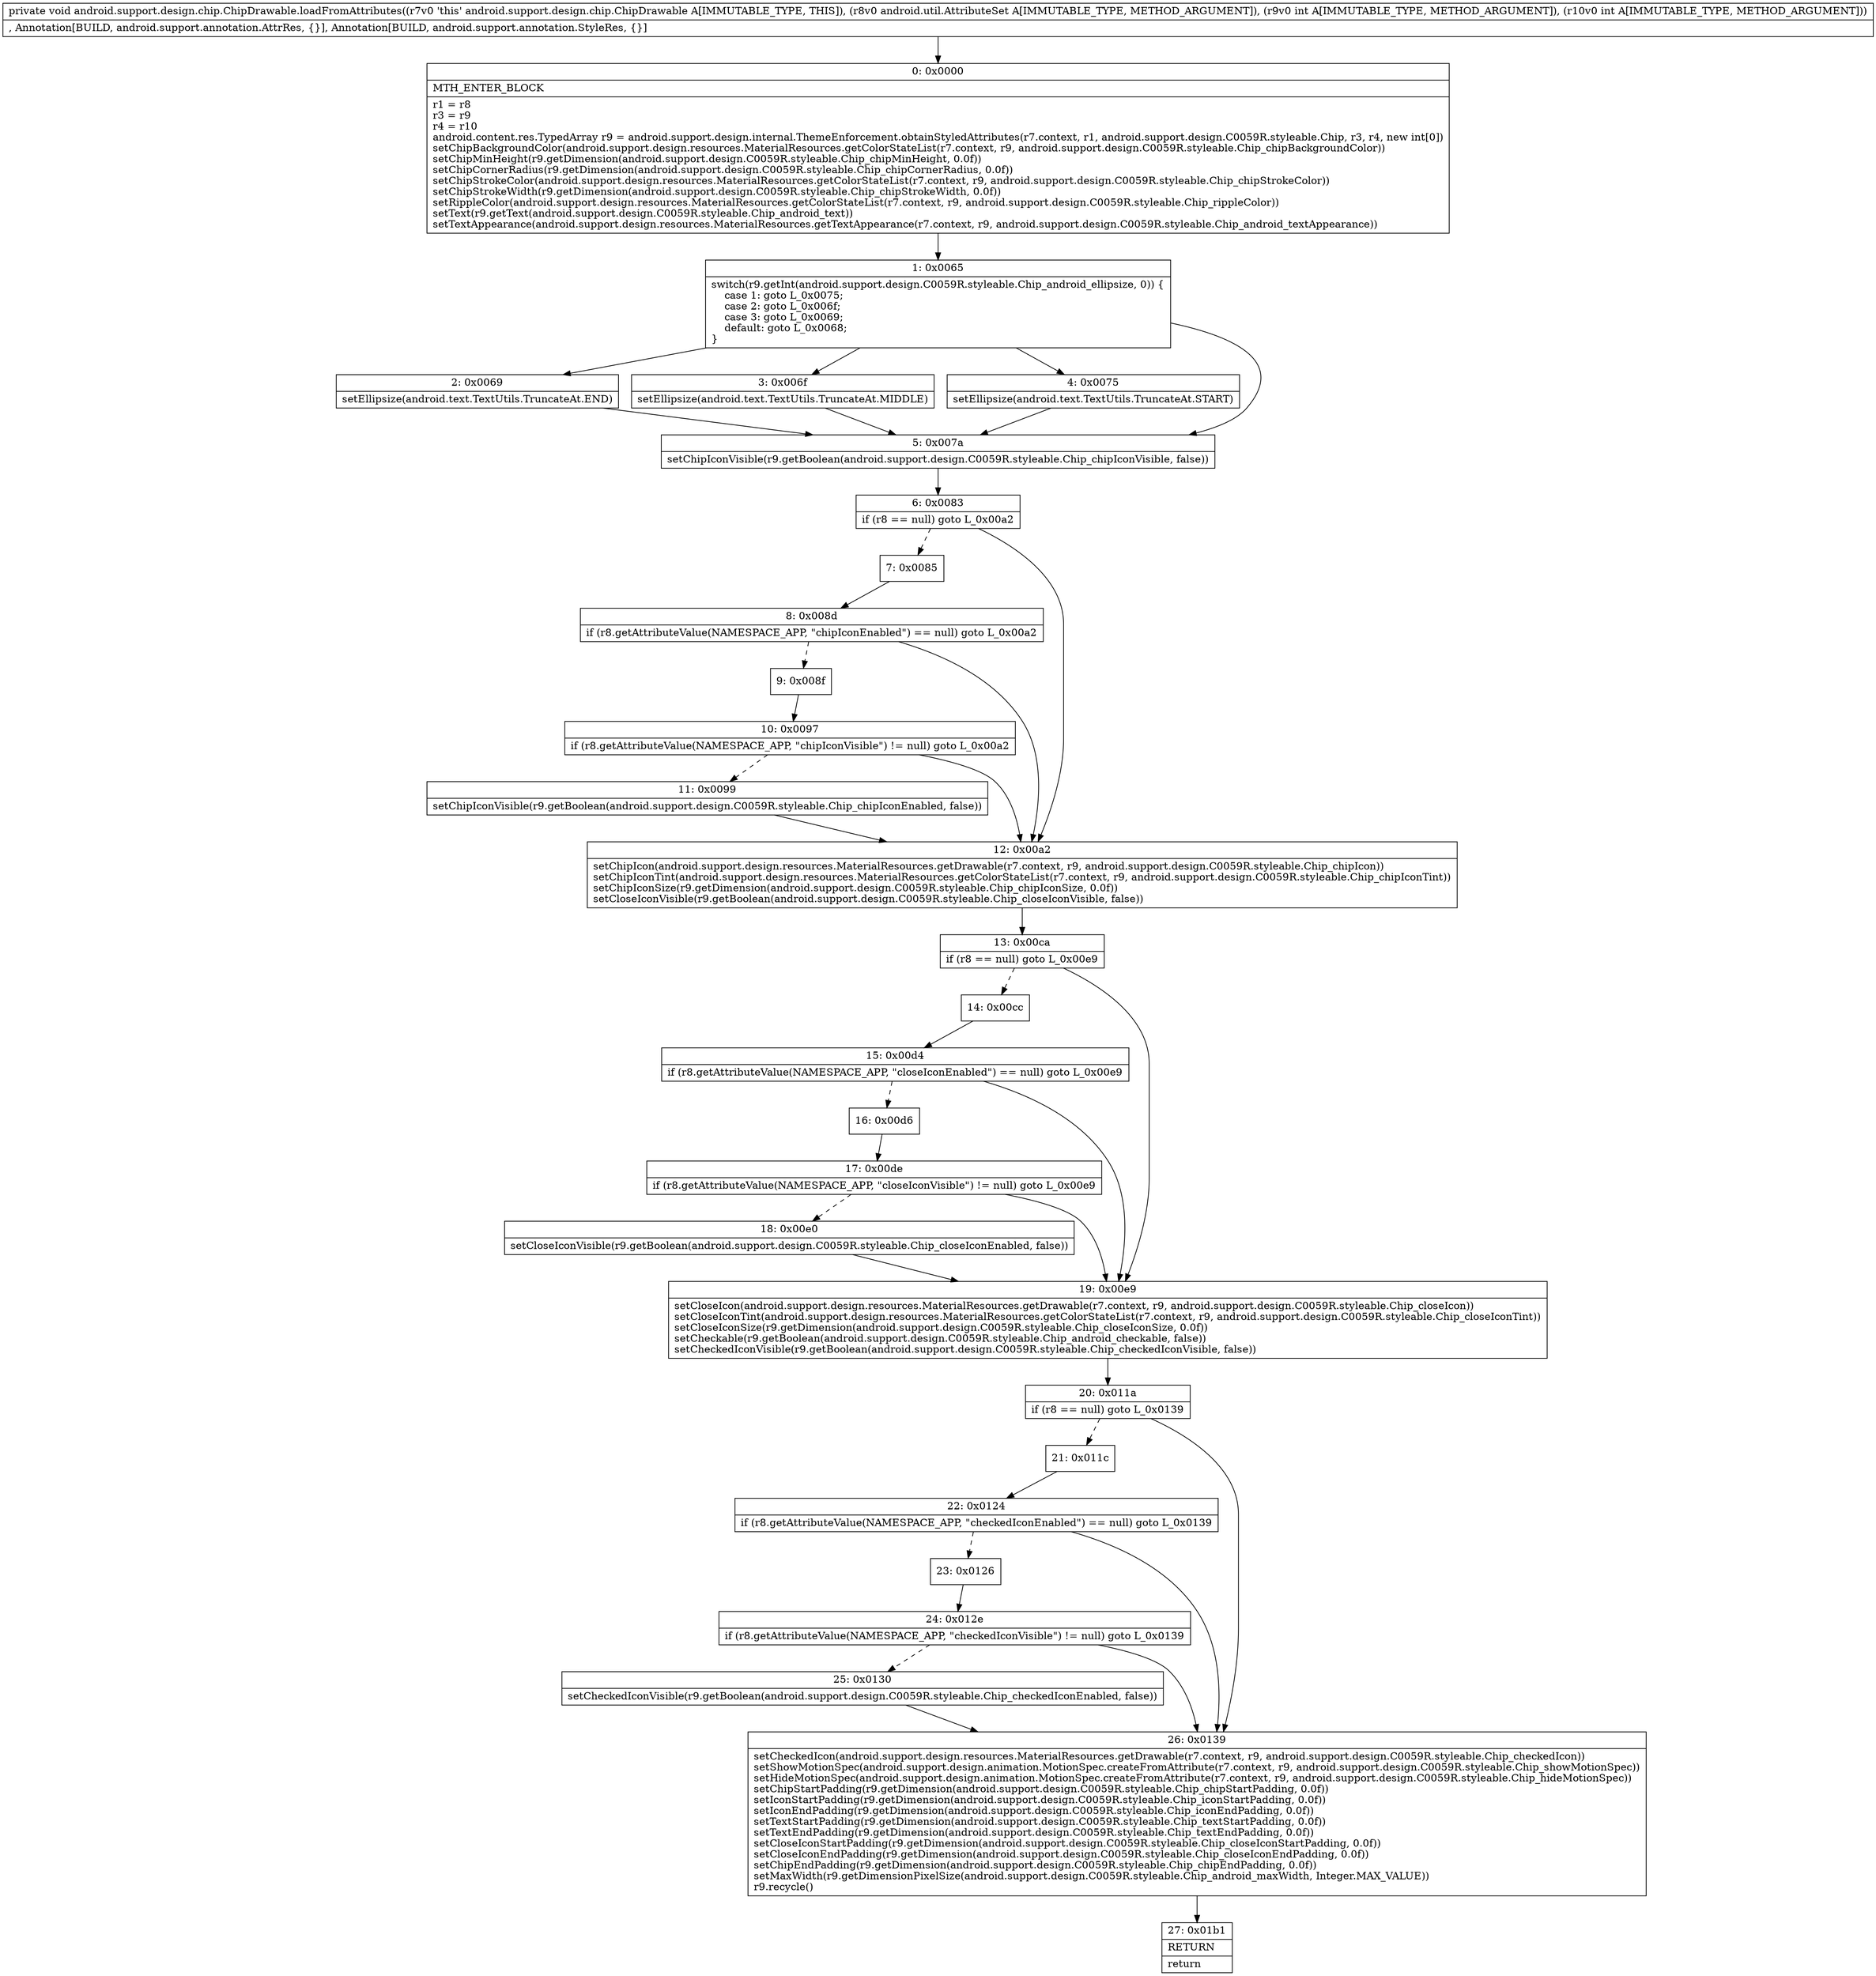 digraph "CFG forandroid.support.design.chip.ChipDrawable.loadFromAttributes(Landroid\/util\/AttributeSet;II)V" {
Node_0 [shape=record,label="{0\:\ 0x0000|MTH_ENTER_BLOCK\l|r1 = r8\lr3 = r9\lr4 = r10\landroid.content.res.TypedArray r9 = android.support.design.internal.ThemeEnforcement.obtainStyledAttributes(r7.context, r1, android.support.design.C0059R.styleable.Chip, r3, r4, new int[0])\lsetChipBackgroundColor(android.support.design.resources.MaterialResources.getColorStateList(r7.context, r9, android.support.design.C0059R.styleable.Chip_chipBackgroundColor))\lsetChipMinHeight(r9.getDimension(android.support.design.C0059R.styleable.Chip_chipMinHeight, 0.0f))\lsetChipCornerRadius(r9.getDimension(android.support.design.C0059R.styleable.Chip_chipCornerRadius, 0.0f))\lsetChipStrokeColor(android.support.design.resources.MaterialResources.getColorStateList(r7.context, r9, android.support.design.C0059R.styleable.Chip_chipStrokeColor))\lsetChipStrokeWidth(r9.getDimension(android.support.design.C0059R.styleable.Chip_chipStrokeWidth, 0.0f))\lsetRippleColor(android.support.design.resources.MaterialResources.getColorStateList(r7.context, r9, android.support.design.C0059R.styleable.Chip_rippleColor))\lsetText(r9.getText(android.support.design.C0059R.styleable.Chip_android_text))\lsetTextAppearance(android.support.design.resources.MaterialResources.getTextAppearance(r7.context, r9, android.support.design.C0059R.styleable.Chip_android_textAppearance))\l}"];
Node_1 [shape=record,label="{1\:\ 0x0065|switch(r9.getInt(android.support.design.C0059R.styleable.Chip_android_ellipsize, 0)) \{\l    case 1: goto L_0x0075;\l    case 2: goto L_0x006f;\l    case 3: goto L_0x0069;\l    default: goto L_0x0068;\l\}\l}"];
Node_2 [shape=record,label="{2\:\ 0x0069|setEllipsize(android.text.TextUtils.TruncateAt.END)\l}"];
Node_3 [shape=record,label="{3\:\ 0x006f|setEllipsize(android.text.TextUtils.TruncateAt.MIDDLE)\l}"];
Node_4 [shape=record,label="{4\:\ 0x0075|setEllipsize(android.text.TextUtils.TruncateAt.START)\l}"];
Node_5 [shape=record,label="{5\:\ 0x007a|setChipIconVisible(r9.getBoolean(android.support.design.C0059R.styleable.Chip_chipIconVisible, false))\l}"];
Node_6 [shape=record,label="{6\:\ 0x0083|if (r8 == null) goto L_0x00a2\l}"];
Node_7 [shape=record,label="{7\:\ 0x0085}"];
Node_8 [shape=record,label="{8\:\ 0x008d|if (r8.getAttributeValue(NAMESPACE_APP, \"chipIconEnabled\") == null) goto L_0x00a2\l}"];
Node_9 [shape=record,label="{9\:\ 0x008f}"];
Node_10 [shape=record,label="{10\:\ 0x0097|if (r8.getAttributeValue(NAMESPACE_APP, \"chipIconVisible\") != null) goto L_0x00a2\l}"];
Node_11 [shape=record,label="{11\:\ 0x0099|setChipIconVisible(r9.getBoolean(android.support.design.C0059R.styleable.Chip_chipIconEnabled, false))\l}"];
Node_12 [shape=record,label="{12\:\ 0x00a2|setChipIcon(android.support.design.resources.MaterialResources.getDrawable(r7.context, r9, android.support.design.C0059R.styleable.Chip_chipIcon))\lsetChipIconTint(android.support.design.resources.MaterialResources.getColorStateList(r7.context, r9, android.support.design.C0059R.styleable.Chip_chipIconTint))\lsetChipIconSize(r9.getDimension(android.support.design.C0059R.styleable.Chip_chipIconSize, 0.0f))\lsetCloseIconVisible(r9.getBoolean(android.support.design.C0059R.styleable.Chip_closeIconVisible, false))\l}"];
Node_13 [shape=record,label="{13\:\ 0x00ca|if (r8 == null) goto L_0x00e9\l}"];
Node_14 [shape=record,label="{14\:\ 0x00cc}"];
Node_15 [shape=record,label="{15\:\ 0x00d4|if (r8.getAttributeValue(NAMESPACE_APP, \"closeIconEnabled\") == null) goto L_0x00e9\l}"];
Node_16 [shape=record,label="{16\:\ 0x00d6}"];
Node_17 [shape=record,label="{17\:\ 0x00de|if (r8.getAttributeValue(NAMESPACE_APP, \"closeIconVisible\") != null) goto L_0x00e9\l}"];
Node_18 [shape=record,label="{18\:\ 0x00e0|setCloseIconVisible(r9.getBoolean(android.support.design.C0059R.styleable.Chip_closeIconEnabled, false))\l}"];
Node_19 [shape=record,label="{19\:\ 0x00e9|setCloseIcon(android.support.design.resources.MaterialResources.getDrawable(r7.context, r9, android.support.design.C0059R.styleable.Chip_closeIcon))\lsetCloseIconTint(android.support.design.resources.MaterialResources.getColorStateList(r7.context, r9, android.support.design.C0059R.styleable.Chip_closeIconTint))\lsetCloseIconSize(r9.getDimension(android.support.design.C0059R.styleable.Chip_closeIconSize, 0.0f))\lsetCheckable(r9.getBoolean(android.support.design.C0059R.styleable.Chip_android_checkable, false))\lsetCheckedIconVisible(r9.getBoolean(android.support.design.C0059R.styleable.Chip_checkedIconVisible, false))\l}"];
Node_20 [shape=record,label="{20\:\ 0x011a|if (r8 == null) goto L_0x0139\l}"];
Node_21 [shape=record,label="{21\:\ 0x011c}"];
Node_22 [shape=record,label="{22\:\ 0x0124|if (r8.getAttributeValue(NAMESPACE_APP, \"checkedIconEnabled\") == null) goto L_0x0139\l}"];
Node_23 [shape=record,label="{23\:\ 0x0126}"];
Node_24 [shape=record,label="{24\:\ 0x012e|if (r8.getAttributeValue(NAMESPACE_APP, \"checkedIconVisible\") != null) goto L_0x0139\l}"];
Node_25 [shape=record,label="{25\:\ 0x0130|setCheckedIconVisible(r9.getBoolean(android.support.design.C0059R.styleable.Chip_checkedIconEnabled, false))\l}"];
Node_26 [shape=record,label="{26\:\ 0x0139|setCheckedIcon(android.support.design.resources.MaterialResources.getDrawable(r7.context, r9, android.support.design.C0059R.styleable.Chip_checkedIcon))\lsetShowMotionSpec(android.support.design.animation.MotionSpec.createFromAttribute(r7.context, r9, android.support.design.C0059R.styleable.Chip_showMotionSpec))\lsetHideMotionSpec(android.support.design.animation.MotionSpec.createFromAttribute(r7.context, r9, android.support.design.C0059R.styleable.Chip_hideMotionSpec))\lsetChipStartPadding(r9.getDimension(android.support.design.C0059R.styleable.Chip_chipStartPadding, 0.0f))\lsetIconStartPadding(r9.getDimension(android.support.design.C0059R.styleable.Chip_iconStartPadding, 0.0f))\lsetIconEndPadding(r9.getDimension(android.support.design.C0059R.styleable.Chip_iconEndPadding, 0.0f))\lsetTextStartPadding(r9.getDimension(android.support.design.C0059R.styleable.Chip_textStartPadding, 0.0f))\lsetTextEndPadding(r9.getDimension(android.support.design.C0059R.styleable.Chip_textEndPadding, 0.0f))\lsetCloseIconStartPadding(r9.getDimension(android.support.design.C0059R.styleable.Chip_closeIconStartPadding, 0.0f))\lsetCloseIconEndPadding(r9.getDimension(android.support.design.C0059R.styleable.Chip_closeIconEndPadding, 0.0f))\lsetChipEndPadding(r9.getDimension(android.support.design.C0059R.styleable.Chip_chipEndPadding, 0.0f))\lsetMaxWidth(r9.getDimensionPixelSize(android.support.design.C0059R.styleable.Chip_android_maxWidth, Integer.MAX_VALUE))\lr9.recycle()\l}"];
Node_27 [shape=record,label="{27\:\ 0x01b1|RETURN\l|return\l}"];
MethodNode[shape=record,label="{private void android.support.design.chip.ChipDrawable.loadFromAttributes((r7v0 'this' android.support.design.chip.ChipDrawable A[IMMUTABLE_TYPE, THIS]), (r8v0 android.util.AttributeSet A[IMMUTABLE_TYPE, METHOD_ARGUMENT]), (r9v0 int A[IMMUTABLE_TYPE, METHOD_ARGUMENT]), (r10v0 int A[IMMUTABLE_TYPE, METHOD_ARGUMENT]))  | , Annotation[BUILD, android.support.annotation.AttrRes, \{\}], Annotation[BUILD, android.support.annotation.StyleRes, \{\}]\l}"];
MethodNode -> Node_0;
Node_0 -> Node_1;
Node_1 -> Node_2;
Node_1 -> Node_3;
Node_1 -> Node_4;
Node_1 -> Node_5;
Node_2 -> Node_5;
Node_3 -> Node_5;
Node_4 -> Node_5;
Node_5 -> Node_6;
Node_6 -> Node_7[style=dashed];
Node_6 -> Node_12;
Node_7 -> Node_8;
Node_8 -> Node_9[style=dashed];
Node_8 -> Node_12;
Node_9 -> Node_10;
Node_10 -> Node_11[style=dashed];
Node_10 -> Node_12;
Node_11 -> Node_12;
Node_12 -> Node_13;
Node_13 -> Node_14[style=dashed];
Node_13 -> Node_19;
Node_14 -> Node_15;
Node_15 -> Node_16[style=dashed];
Node_15 -> Node_19;
Node_16 -> Node_17;
Node_17 -> Node_18[style=dashed];
Node_17 -> Node_19;
Node_18 -> Node_19;
Node_19 -> Node_20;
Node_20 -> Node_21[style=dashed];
Node_20 -> Node_26;
Node_21 -> Node_22;
Node_22 -> Node_23[style=dashed];
Node_22 -> Node_26;
Node_23 -> Node_24;
Node_24 -> Node_25[style=dashed];
Node_24 -> Node_26;
Node_25 -> Node_26;
Node_26 -> Node_27;
}

